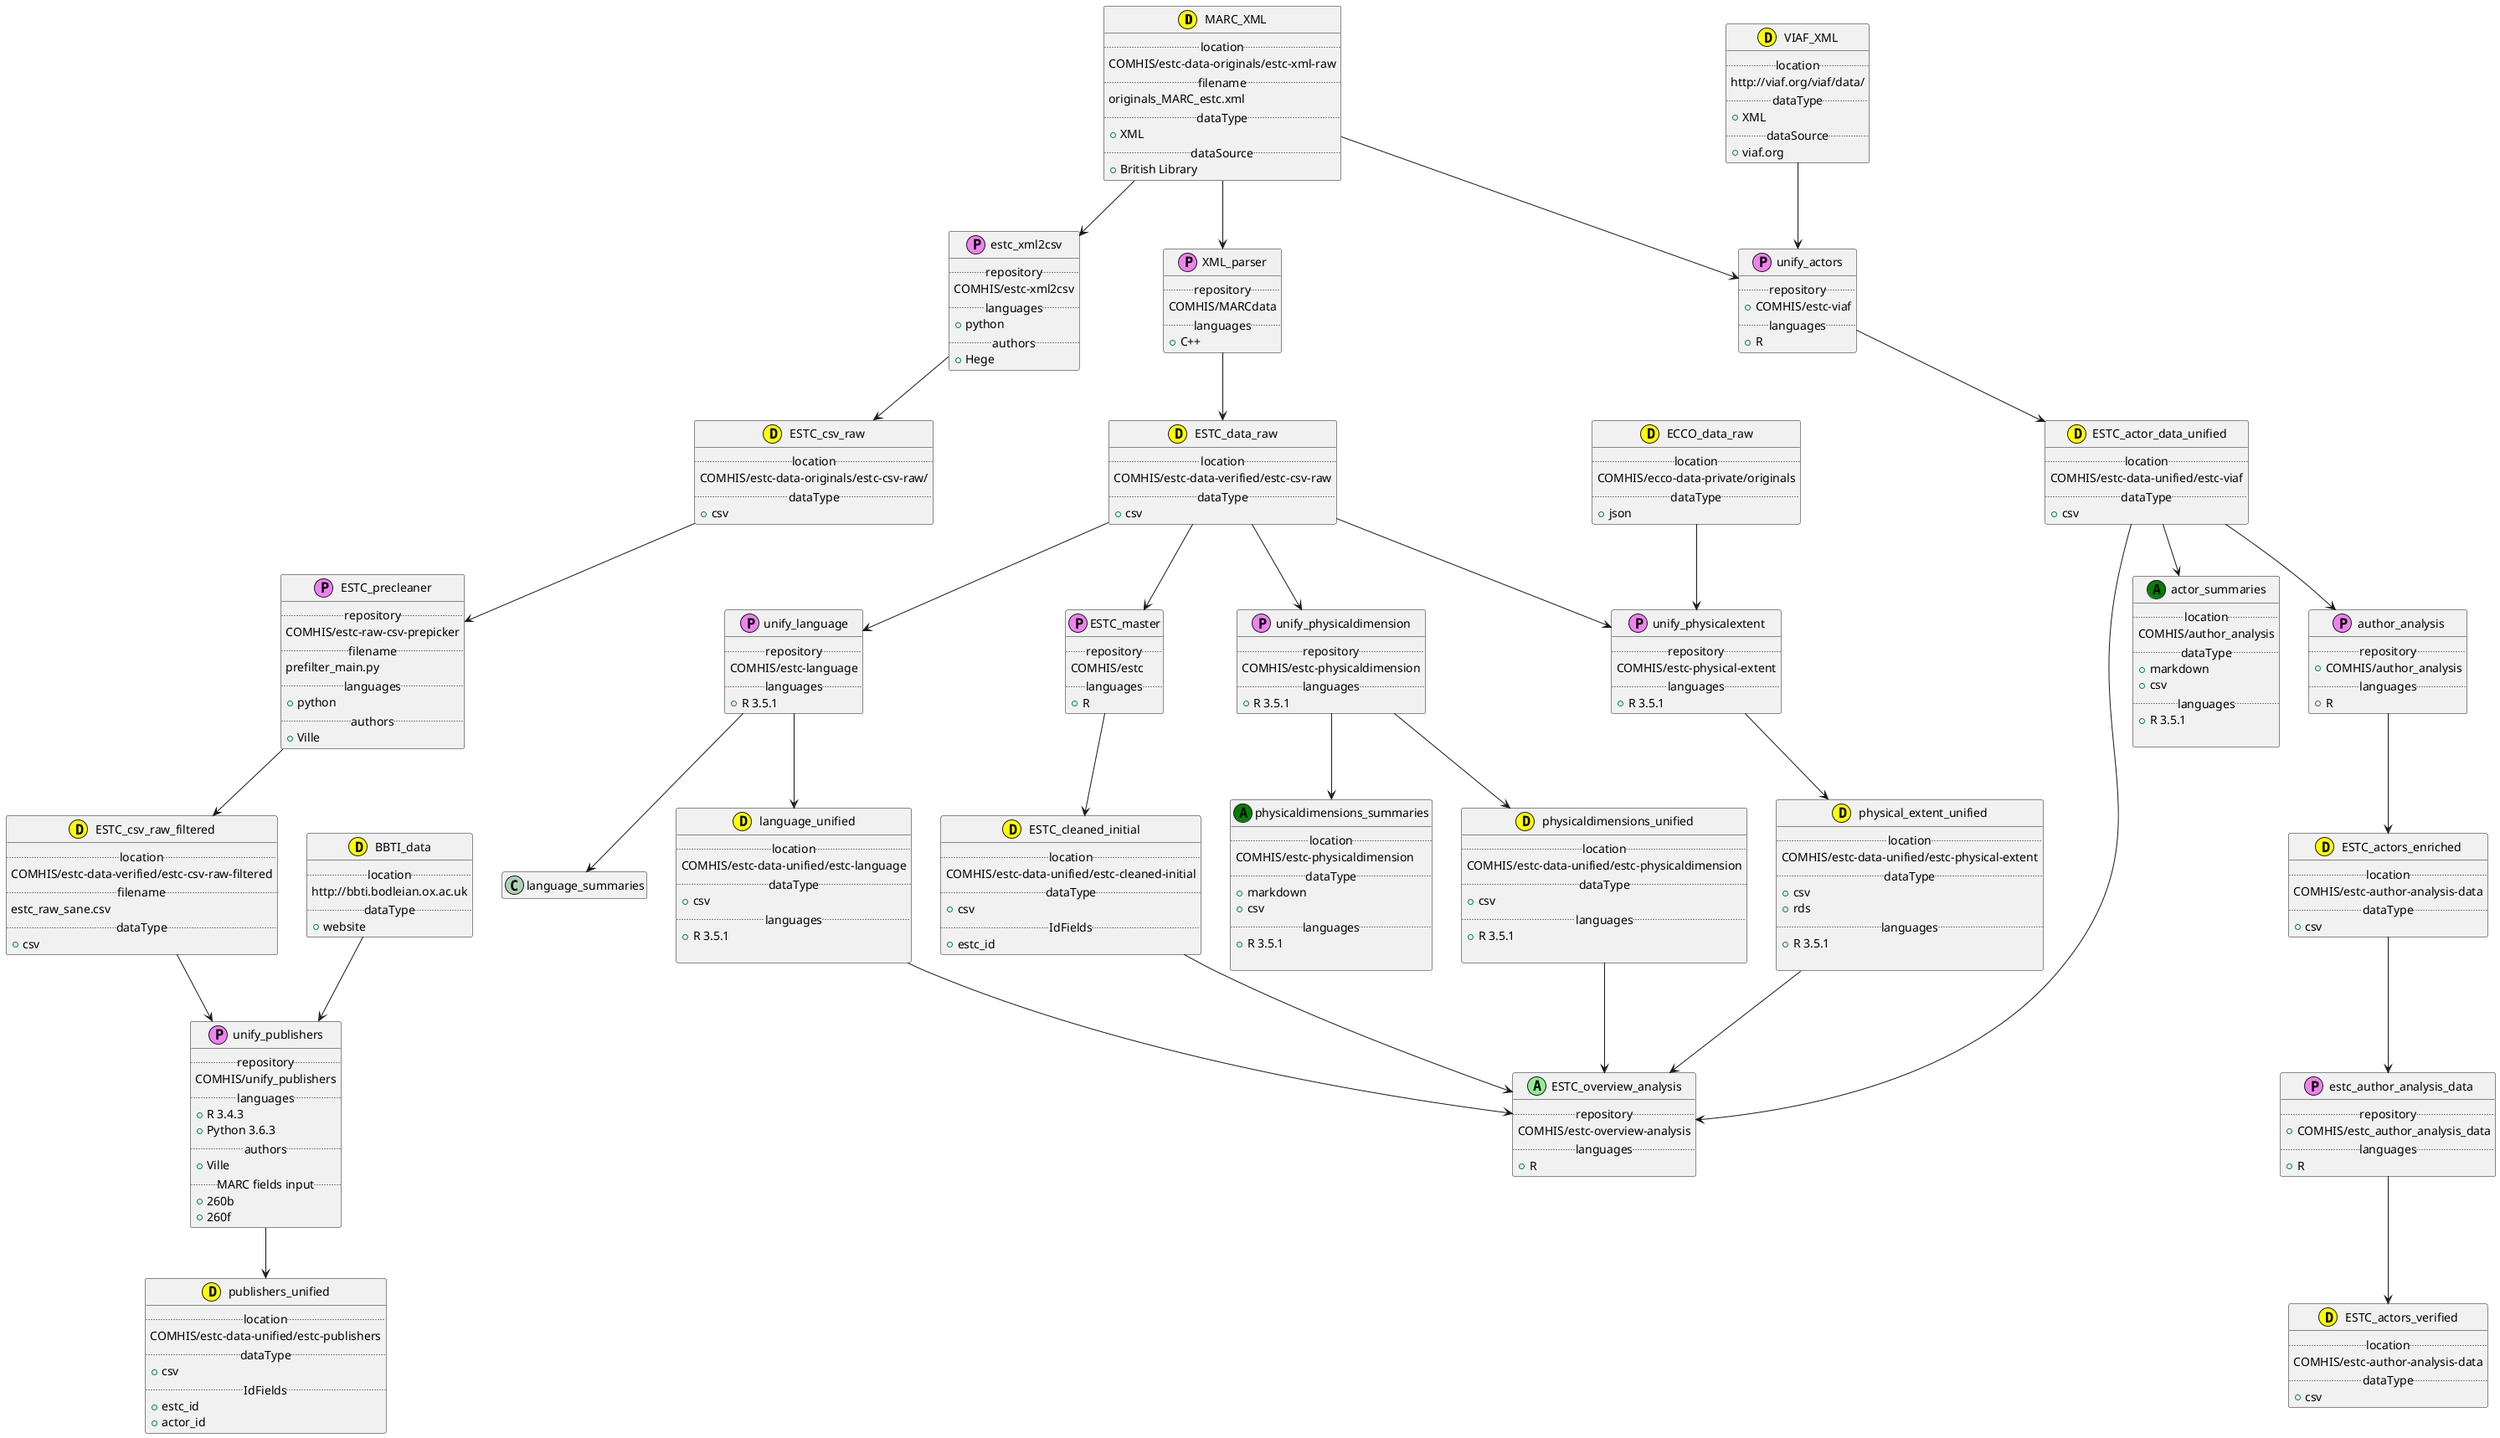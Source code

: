 @startuml
' the image is built with https://github.com/jvantuyl/sublime_diagram_plugin
' sublimeText -plugin
' below code is PlantUML -standard (http://plantuml.com/)
' alt-m to build

' --- datasets ---
class MARC_XML << (D,yellow) >> {
    .. location ..
    COMHIS/estc-data-originals/estc-xml-raw
    .. filename ..
    originals_MARC_estc.xml
    .. dataType ..
    + XML
    .. dataSource ..
    + British Library
}

class ESTC_csv_raw << (D,yellow) >> {
    .. location ..
    COMHIS/estc-data-originals/estc-csv-raw/
    .. dataType ..
    + csv
}

class ESTC_csv_raw_filtered << (D,yellow) >> {
    .. location ..
    COMHIS/estc-data-verified/estc-csv-raw-filtered
    .. filename ..
    estc_raw_sane.csv
    .. dataType ..
    + csv
}

class ESTC_data_raw << (D,yellow) >> {
    .. location ..
    COMHIS/estc-data-verified/estc-csv-raw
    .. dataType ..
    + csv
}

class ESTC_cleaned_initial << (D,yellow) >> {
    .. location ..
    COMHIS/estc-data-unified/estc-cleaned-initial
    .. dataType ..
    + csv
    .. IdFields ..
    + estc_id
}

class publishers_unified << (D,yellow) >> {
    .. location ..
    COMHIS/estc-data-unified/estc-publishers
    .. dataType ..
    + csv
    .. IdFields ..
    + estc_id
    + actor_id
}

class physicaldimensions_unified << (D,yellow) >> {
    .. location ..
    COMHIS/estc-data-unified/estc-physicaldimension
    .. dataType ..
    + csv
    .. languages ..
    + R 3.5.1
    
}

class language_unified << (D,yellow) >> {
    .. location ..
    COMHIS/estc-data-unified/estc-language
    .. dataType ..
    + csv
    .. languages ..
    + R 3.5.1
    
}

class physicaldimensions_summaries << (A,green) >> {
    .. location ..
    COMHIS/estc-physicaldimension
    .. dataType ..
    + markdown
    + csv    
    .. languages ..
    + R 3.5.1
    
}

class actor_summaries << (A,green) >> {
    .. location ..
    COMHIS/author_analysis
    .. dataType ..
    + markdown
    + csv    
    .. languages ..
    + R 3.5.1
    
}

class physical_extent_unified << (D,yellow) >> {
    .. location ..
    COMHIS/estc-data-unified/estc-physical-extent
    .. dataType ..
    + csv
    + rds
    .. languages ..
    + R 3.5.1
    
}

class ESTC_actor_data_unified << (D,yellow) >> {
    .. location ..
    COMHIS/estc-data-unified/estc-viaf
    .. dataType ..
    + csv
}

class BBTI_data << (D,yellow) >> {
    .. location ..
    http://bbti.bodleian.ox.ac.uk
    .. dataType ..
    + website
}

class VIAF_XML << (D,yellow) >> {
    .. location ..
    http://viaf.org/viaf/data/
    .. dataType ..
    + XML
    .. dataSource ..
    + viaf.org
}

class ECCO_data_raw << (D,yellow) >> {
    .. location ..
    COMHIS/ecco-data-private/originals
    .. dataType ..
    + json
}

'  --- data processing scripts ---
class XML_parser << (P,violet) >> {
    .. repository ..
    COMHIS/MARCdata
    .. languages ..
    + C++
}

class estc_xml2csv << (P,violet) >> {
    .. repository ..
    COMHIS/estc-xml2csv
    .. languages ..
    + python
    .. authors ..
    + Hege
}

class ESTC_precleaner << (P,violet) >> {
    .. repository ..
    COMHIS/estc-raw-csv-prepicker
    .. filename ..
    prefilter_main.py
    .. languages ..
    + python
    .. authors ..
    + Ville
}

class ESTC_master << (P,violet) >> {
    .. repository ..
    COMHIS/estc
    .. languages ..
    + R
}

class unify_publishers << (P,violet) >> {
    .. repository ..
    COMHIS/unify_publishers
    .. languages ..
    + R 3.4.3
    + Python 3.6.3
    .. authors ..
    + Ville
    .. MARC fields input ..
    + 260b
    + 260f
}

class unify_physicaldimension << (P,violet) >> {
    .. repository ..
    COMHIS/estc-physicaldimension
    .. languages ..
    + R 3.5.1
}

class unify_physicalextent << (P,violet) >> {
    .. repository ..
    COMHIS/estc-physical-extent
    .. languages ..
    + R 3.5.1
}


class unify_language << (P,violet) >> {
    .. repository ..
    COMHIS/estc-language
    .. languages ..
    + R 3.5.1
}


' --- analysis scripts ---
class ESTC_overview_analysis << (A,lightgreen) >> {
    .. repository ..
    COMHIS/estc-overview-analysis
    .. languages ..
    + R
}


' Mark's boxes
class unify_actors << (P,violet) >> {
    .. repository ..
    + COMHIS/estc-viaf
    .. languages ..
    + R
}

class author_analysis << (P,violet) >> {
    .. repository ..
    + COMHIS/author_analysis
    .. languages ..
    + R
}

class estc_author_analysis_data << (P,violet) >> {
    .. repository ..
    + COMHIS/estc_author_analysis_data
    .. languages ..
    + R
}

class ESTC_actors_enriched << (D,yellow) >> {
    .. location ..
    COMHIS/estc-author-analysis-data
    .. dataType ..
    + csv
}

class ESTC_actors_verified << (D,yellow) >> {
    .. location ..
    COMHIS/estc-author-analysis-data
    .. dataType ..
    + csv
}

' Authors (and other actors)
VIAF_XML --> unify_actors
MARC_XML --> unify_actors
unify_actors --> ESTC_actor_data_unified
ESTC_actor_data_unified --> actor_summaries
ESTC_actor_data_unified --> author_analysis
author_analysis --> ESTC_actors_enriched
ESTC_actors_enriched --> estc_author_analysis_data
estc_author_analysis_data --> ESTC_actors_verified

' raw data wrangling
MARC_XML --> XML_parser
XML_parser --> ESTC_data_raw

MARC_XML --> estc_xml2csv
estc_xml2csv --> ESTC_csv_raw

ESTC_csv_raw --> ESTC_precleaner
ESTC_precleaner --> ESTC_csv_raw_filtered

ESTC_data_raw --> ESTC_master
ESTC_master --> ESTC_cleaned_initial

' Publishers
ESTC_csv_raw_filtered --> unify_publishers
BBTI_data --> unify_publishers
unify_publishers --> publishers_unified

' Physical dimension
ESTC_data_raw --> unify_physicaldimension
unify_physicaldimension --> physicaldimensions_summaries
unify_physicaldimension --> physicaldimensions_unified

' Language
ESTC_data_raw --> unify_language
unify_language --> language_summaries
unify_language --> language_unified


' Physical extent
ESTC_data_raw --> unify_physicalextent
ECCO_data_raw --> unify_physicalextent
unify_physicalextent --> physical_extent_unified

' Analysis
ESTC_cleaned_initial --> ESTC_overview_analysis
physicaldimensions_unified --> ESTC_overview_analysis
physical_extent_unified --> ESTC_overview_analysis
language_unified --> ESTC_overview_analysis
ESTC_actor_data_unified --> ESTC_overview_analysis


hide empty members
' hide circle
@enduml
